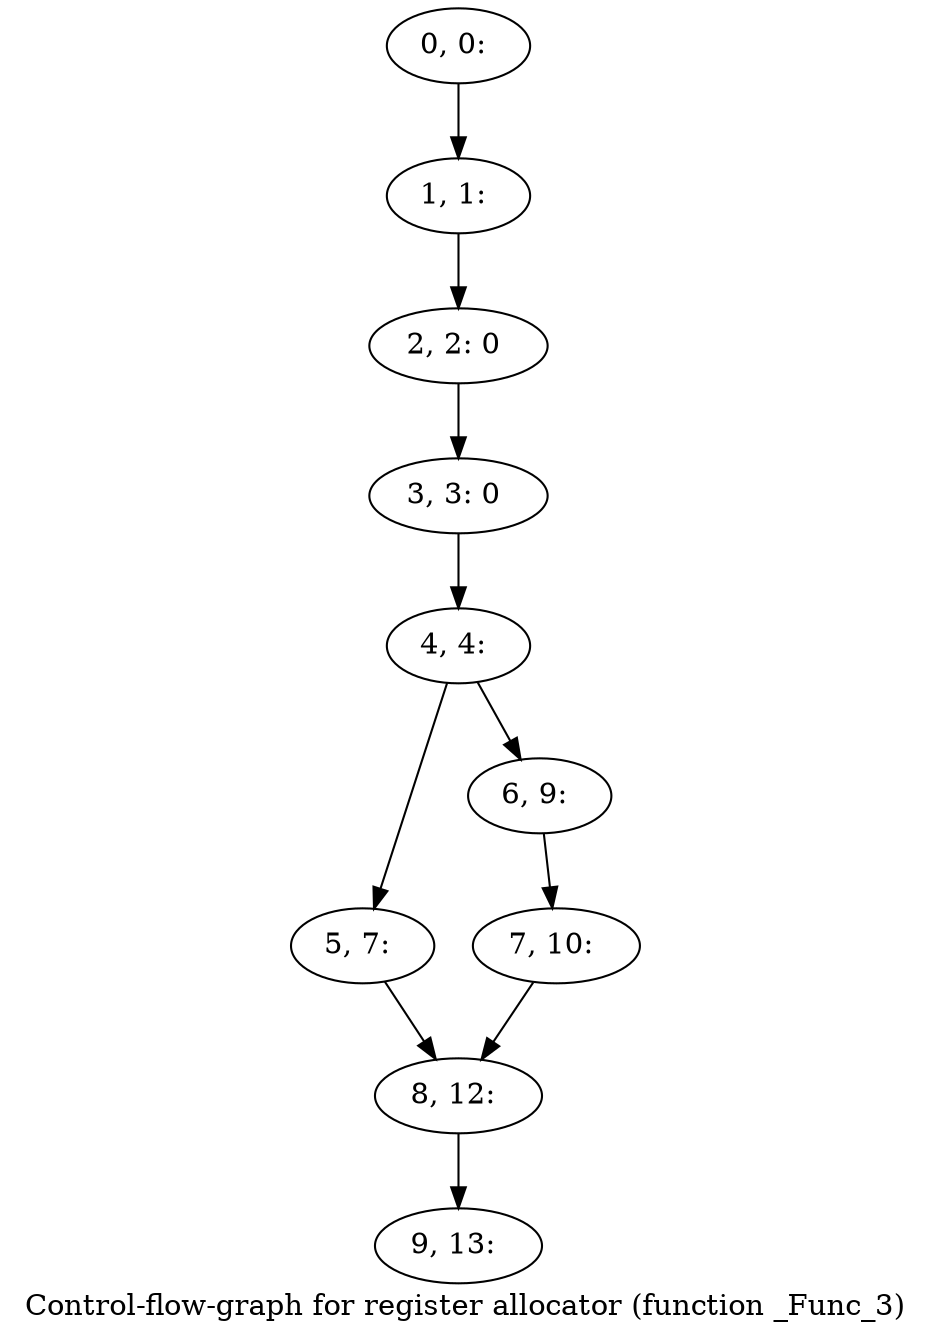 digraph G {
graph [label="Control-flow-graph for register allocator (function _Func_3)"]
0[label="0, 0: "];
1[label="1, 1: "];
2[label="2, 2: 0 "];
3[label="3, 3: 0 "];
4[label="4, 4: "];
5[label="5, 7: "];
6[label="6, 9: "];
7[label="7, 10: "];
8[label="8, 12: "];
9[label="9, 13: "];
0->1 ;
1->2 ;
2->3 ;
3->4 ;
4->5 ;
4->6 ;
5->8 ;
6->7 ;
7->8 ;
8->9 ;
}
